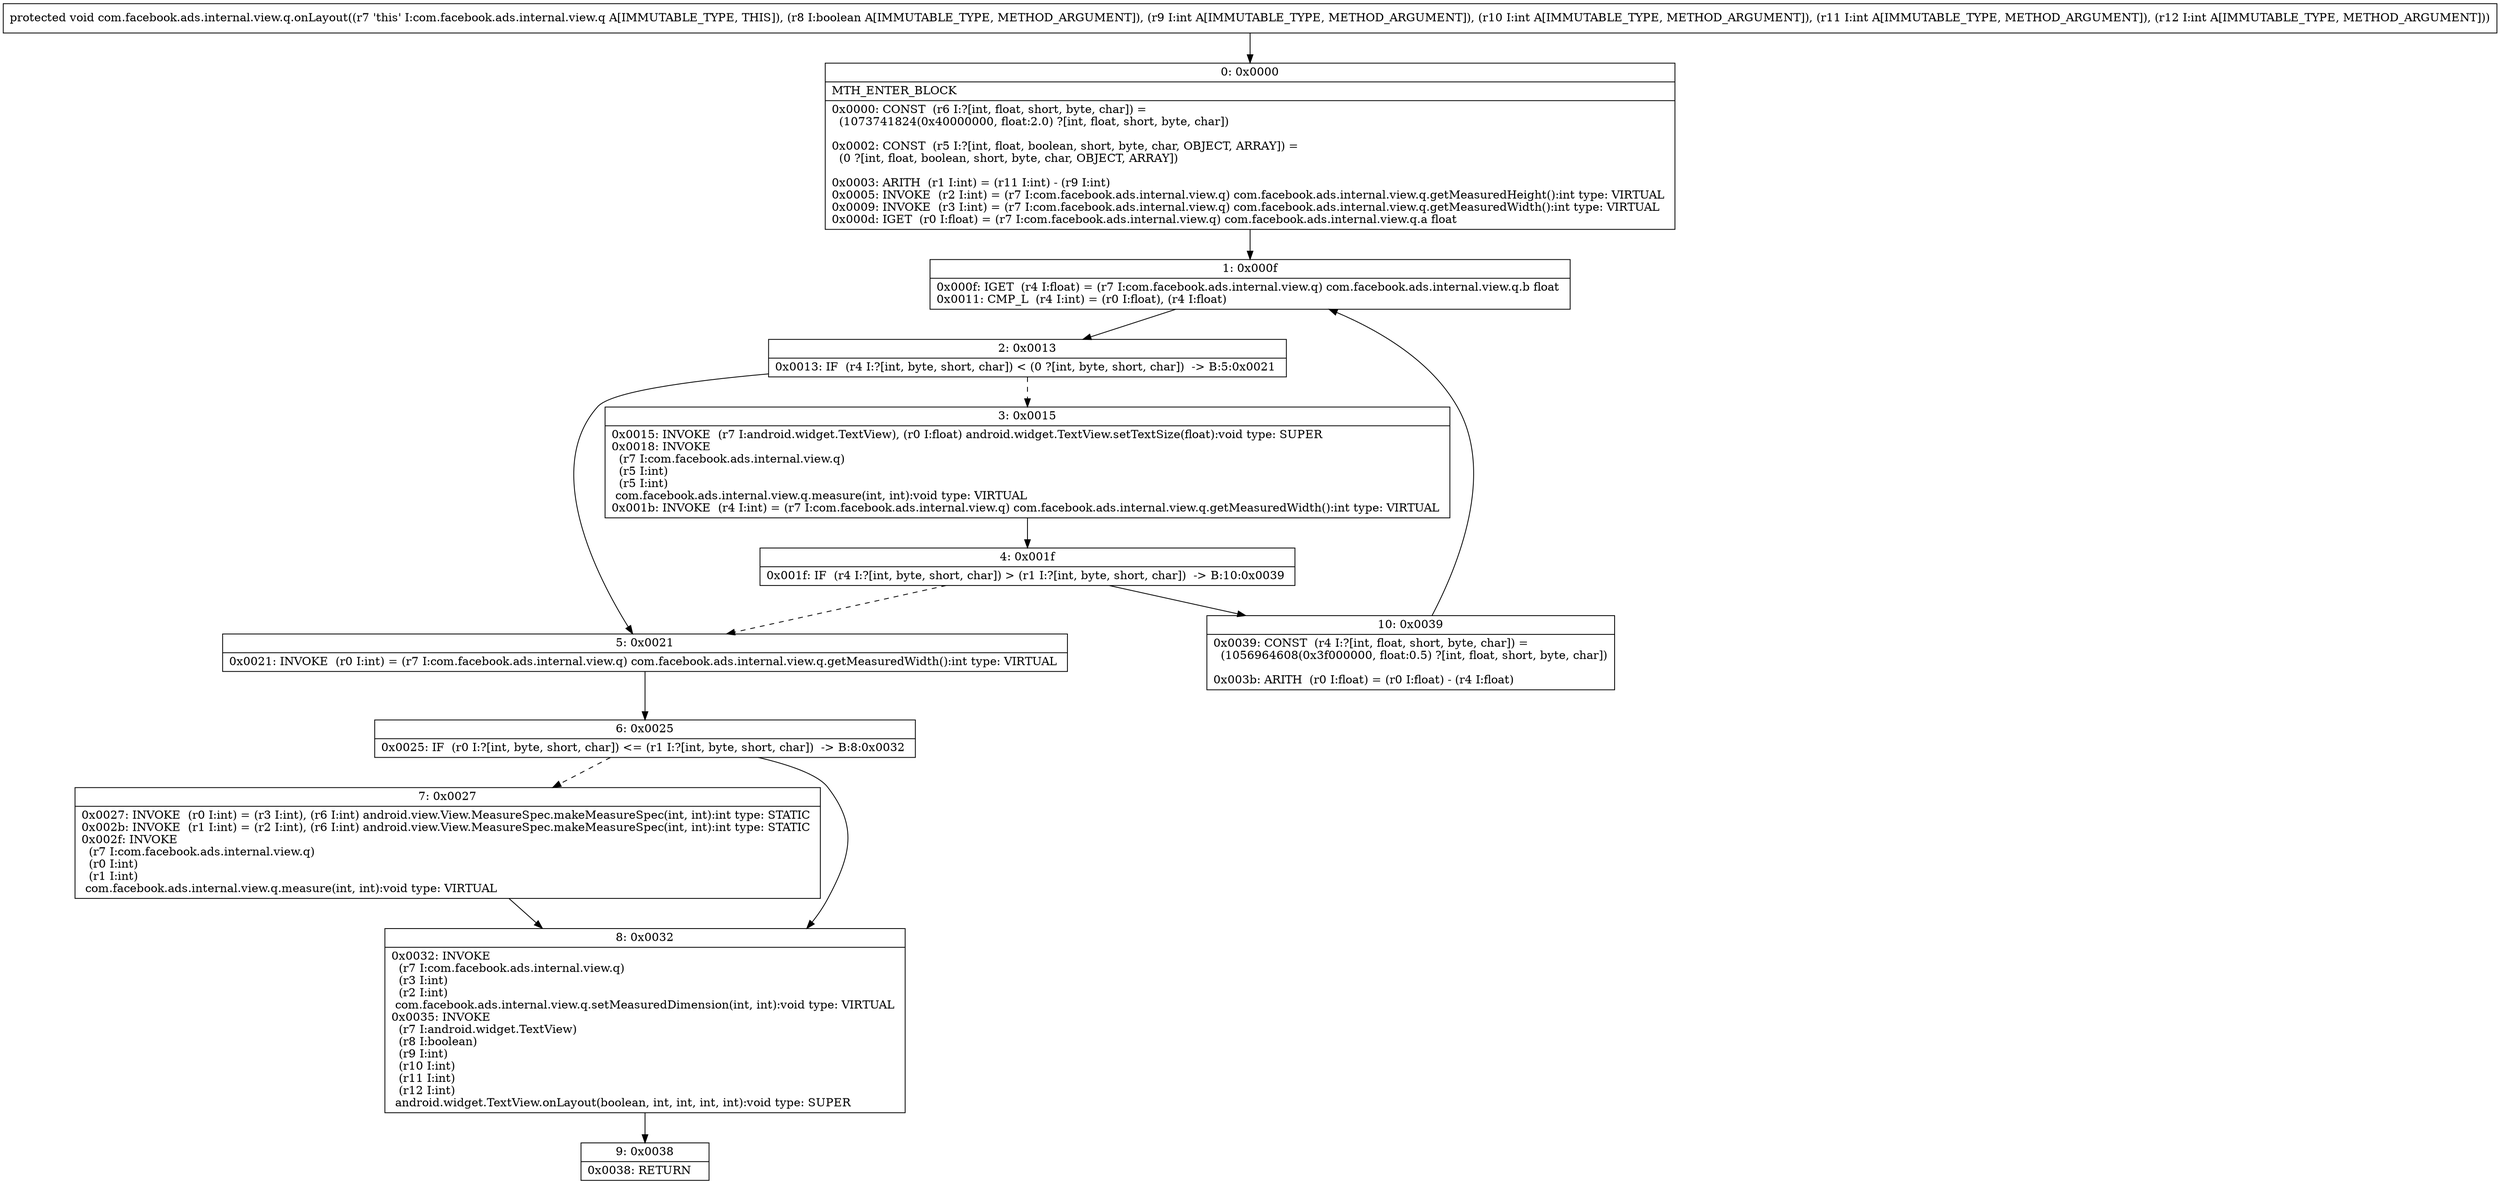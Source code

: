 digraph "CFG forcom.facebook.ads.internal.view.q.onLayout(ZIIII)V" {
Node_0 [shape=record,label="{0\:\ 0x0000|MTH_ENTER_BLOCK\l|0x0000: CONST  (r6 I:?[int, float, short, byte, char]) = \l  (1073741824(0x40000000, float:2.0) ?[int, float, short, byte, char])\l \l0x0002: CONST  (r5 I:?[int, float, boolean, short, byte, char, OBJECT, ARRAY]) = \l  (0 ?[int, float, boolean, short, byte, char, OBJECT, ARRAY])\l \l0x0003: ARITH  (r1 I:int) = (r11 I:int) \- (r9 I:int) \l0x0005: INVOKE  (r2 I:int) = (r7 I:com.facebook.ads.internal.view.q) com.facebook.ads.internal.view.q.getMeasuredHeight():int type: VIRTUAL \l0x0009: INVOKE  (r3 I:int) = (r7 I:com.facebook.ads.internal.view.q) com.facebook.ads.internal.view.q.getMeasuredWidth():int type: VIRTUAL \l0x000d: IGET  (r0 I:float) = (r7 I:com.facebook.ads.internal.view.q) com.facebook.ads.internal.view.q.a float \l}"];
Node_1 [shape=record,label="{1\:\ 0x000f|0x000f: IGET  (r4 I:float) = (r7 I:com.facebook.ads.internal.view.q) com.facebook.ads.internal.view.q.b float \l0x0011: CMP_L  (r4 I:int) = (r0 I:float), (r4 I:float) \l}"];
Node_2 [shape=record,label="{2\:\ 0x0013|0x0013: IF  (r4 I:?[int, byte, short, char]) \< (0 ?[int, byte, short, char])  \-\> B:5:0x0021 \l}"];
Node_3 [shape=record,label="{3\:\ 0x0015|0x0015: INVOKE  (r7 I:android.widget.TextView), (r0 I:float) android.widget.TextView.setTextSize(float):void type: SUPER \l0x0018: INVOKE  \l  (r7 I:com.facebook.ads.internal.view.q)\l  (r5 I:int)\l  (r5 I:int)\l com.facebook.ads.internal.view.q.measure(int, int):void type: VIRTUAL \l0x001b: INVOKE  (r4 I:int) = (r7 I:com.facebook.ads.internal.view.q) com.facebook.ads.internal.view.q.getMeasuredWidth():int type: VIRTUAL \l}"];
Node_4 [shape=record,label="{4\:\ 0x001f|0x001f: IF  (r4 I:?[int, byte, short, char]) \> (r1 I:?[int, byte, short, char])  \-\> B:10:0x0039 \l}"];
Node_5 [shape=record,label="{5\:\ 0x0021|0x0021: INVOKE  (r0 I:int) = (r7 I:com.facebook.ads.internal.view.q) com.facebook.ads.internal.view.q.getMeasuredWidth():int type: VIRTUAL \l}"];
Node_6 [shape=record,label="{6\:\ 0x0025|0x0025: IF  (r0 I:?[int, byte, short, char]) \<= (r1 I:?[int, byte, short, char])  \-\> B:8:0x0032 \l}"];
Node_7 [shape=record,label="{7\:\ 0x0027|0x0027: INVOKE  (r0 I:int) = (r3 I:int), (r6 I:int) android.view.View.MeasureSpec.makeMeasureSpec(int, int):int type: STATIC \l0x002b: INVOKE  (r1 I:int) = (r2 I:int), (r6 I:int) android.view.View.MeasureSpec.makeMeasureSpec(int, int):int type: STATIC \l0x002f: INVOKE  \l  (r7 I:com.facebook.ads.internal.view.q)\l  (r0 I:int)\l  (r1 I:int)\l com.facebook.ads.internal.view.q.measure(int, int):void type: VIRTUAL \l}"];
Node_8 [shape=record,label="{8\:\ 0x0032|0x0032: INVOKE  \l  (r7 I:com.facebook.ads.internal.view.q)\l  (r3 I:int)\l  (r2 I:int)\l com.facebook.ads.internal.view.q.setMeasuredDimension(int, int):void type: VIRTUAL \l0x0035: INVOKE  \l  (r7 I:android.widget.TextView)\l  (r8 I:boolean)\l  (r9 I:int)\l  (r10 I:int)\l  (r11 I:int)\l  (r12 I:int)\l android.widget.TextView.onLayout(boolean, int, int, int, int):void type: SUPER \l}"];
Node_9 [shape=record,label="{9\:\ 0x0038|0x0038: RETURN   \l}"];
Node_10 [shape=record,label="{10\:\ 0x0039|0x0039: CONST  (r4 I:?[int, float, short, byte, char]) = \l  (1056964608(0x3f000000, float:0.5) ?[int, float, short, byte, char])\l \l0x003b: ARITH  (r0 I:float) = (r0 I:float) \- (r4 I:float) \l}"];
MethodNode[shape=record,label="{protected void com.facebook.ads.internal.view.q.onLayout((r7 'this' I:com.facebook.ads.internal.view.q A[IMMUTABLE_TYPE, THIS]), (r8 I:boolean A[IMMUTABLE_TYPE, METHOD_ARGUMENT]), (r9 I:int A[IMMUTABLE_TYPE, METHOD_ARGUMENT]), (r10 I:int A[IMMUTABLE_TYPE, METHOD_ARGUMENT]), (r11 I:int A[IMMUTABLE_TYPE, METHOD_ARGUMENT]), (r12 I:int A[IMMUTABLE_TYPE, METHOD_ARGUMENT])) }"];
MethodNode -> Node_0;
Node_0 -> Node_1;
Node_1 -> Node_2;
Node_2 -> Node_3[style=dashed];
Node_2 -> Node_5;
Node_3 -> Node_4;
Node_4 -> Node_5[style=dashed];
Node_4 -> Node_10;
Node_5 -> Node_6;
Node_6 -> Node_7[style=dashed];
Node_6 -> Node_8;
Node_7 -> Node_8;
Node_8 -> Node_9;
Node_10 -> Node_1;
}

